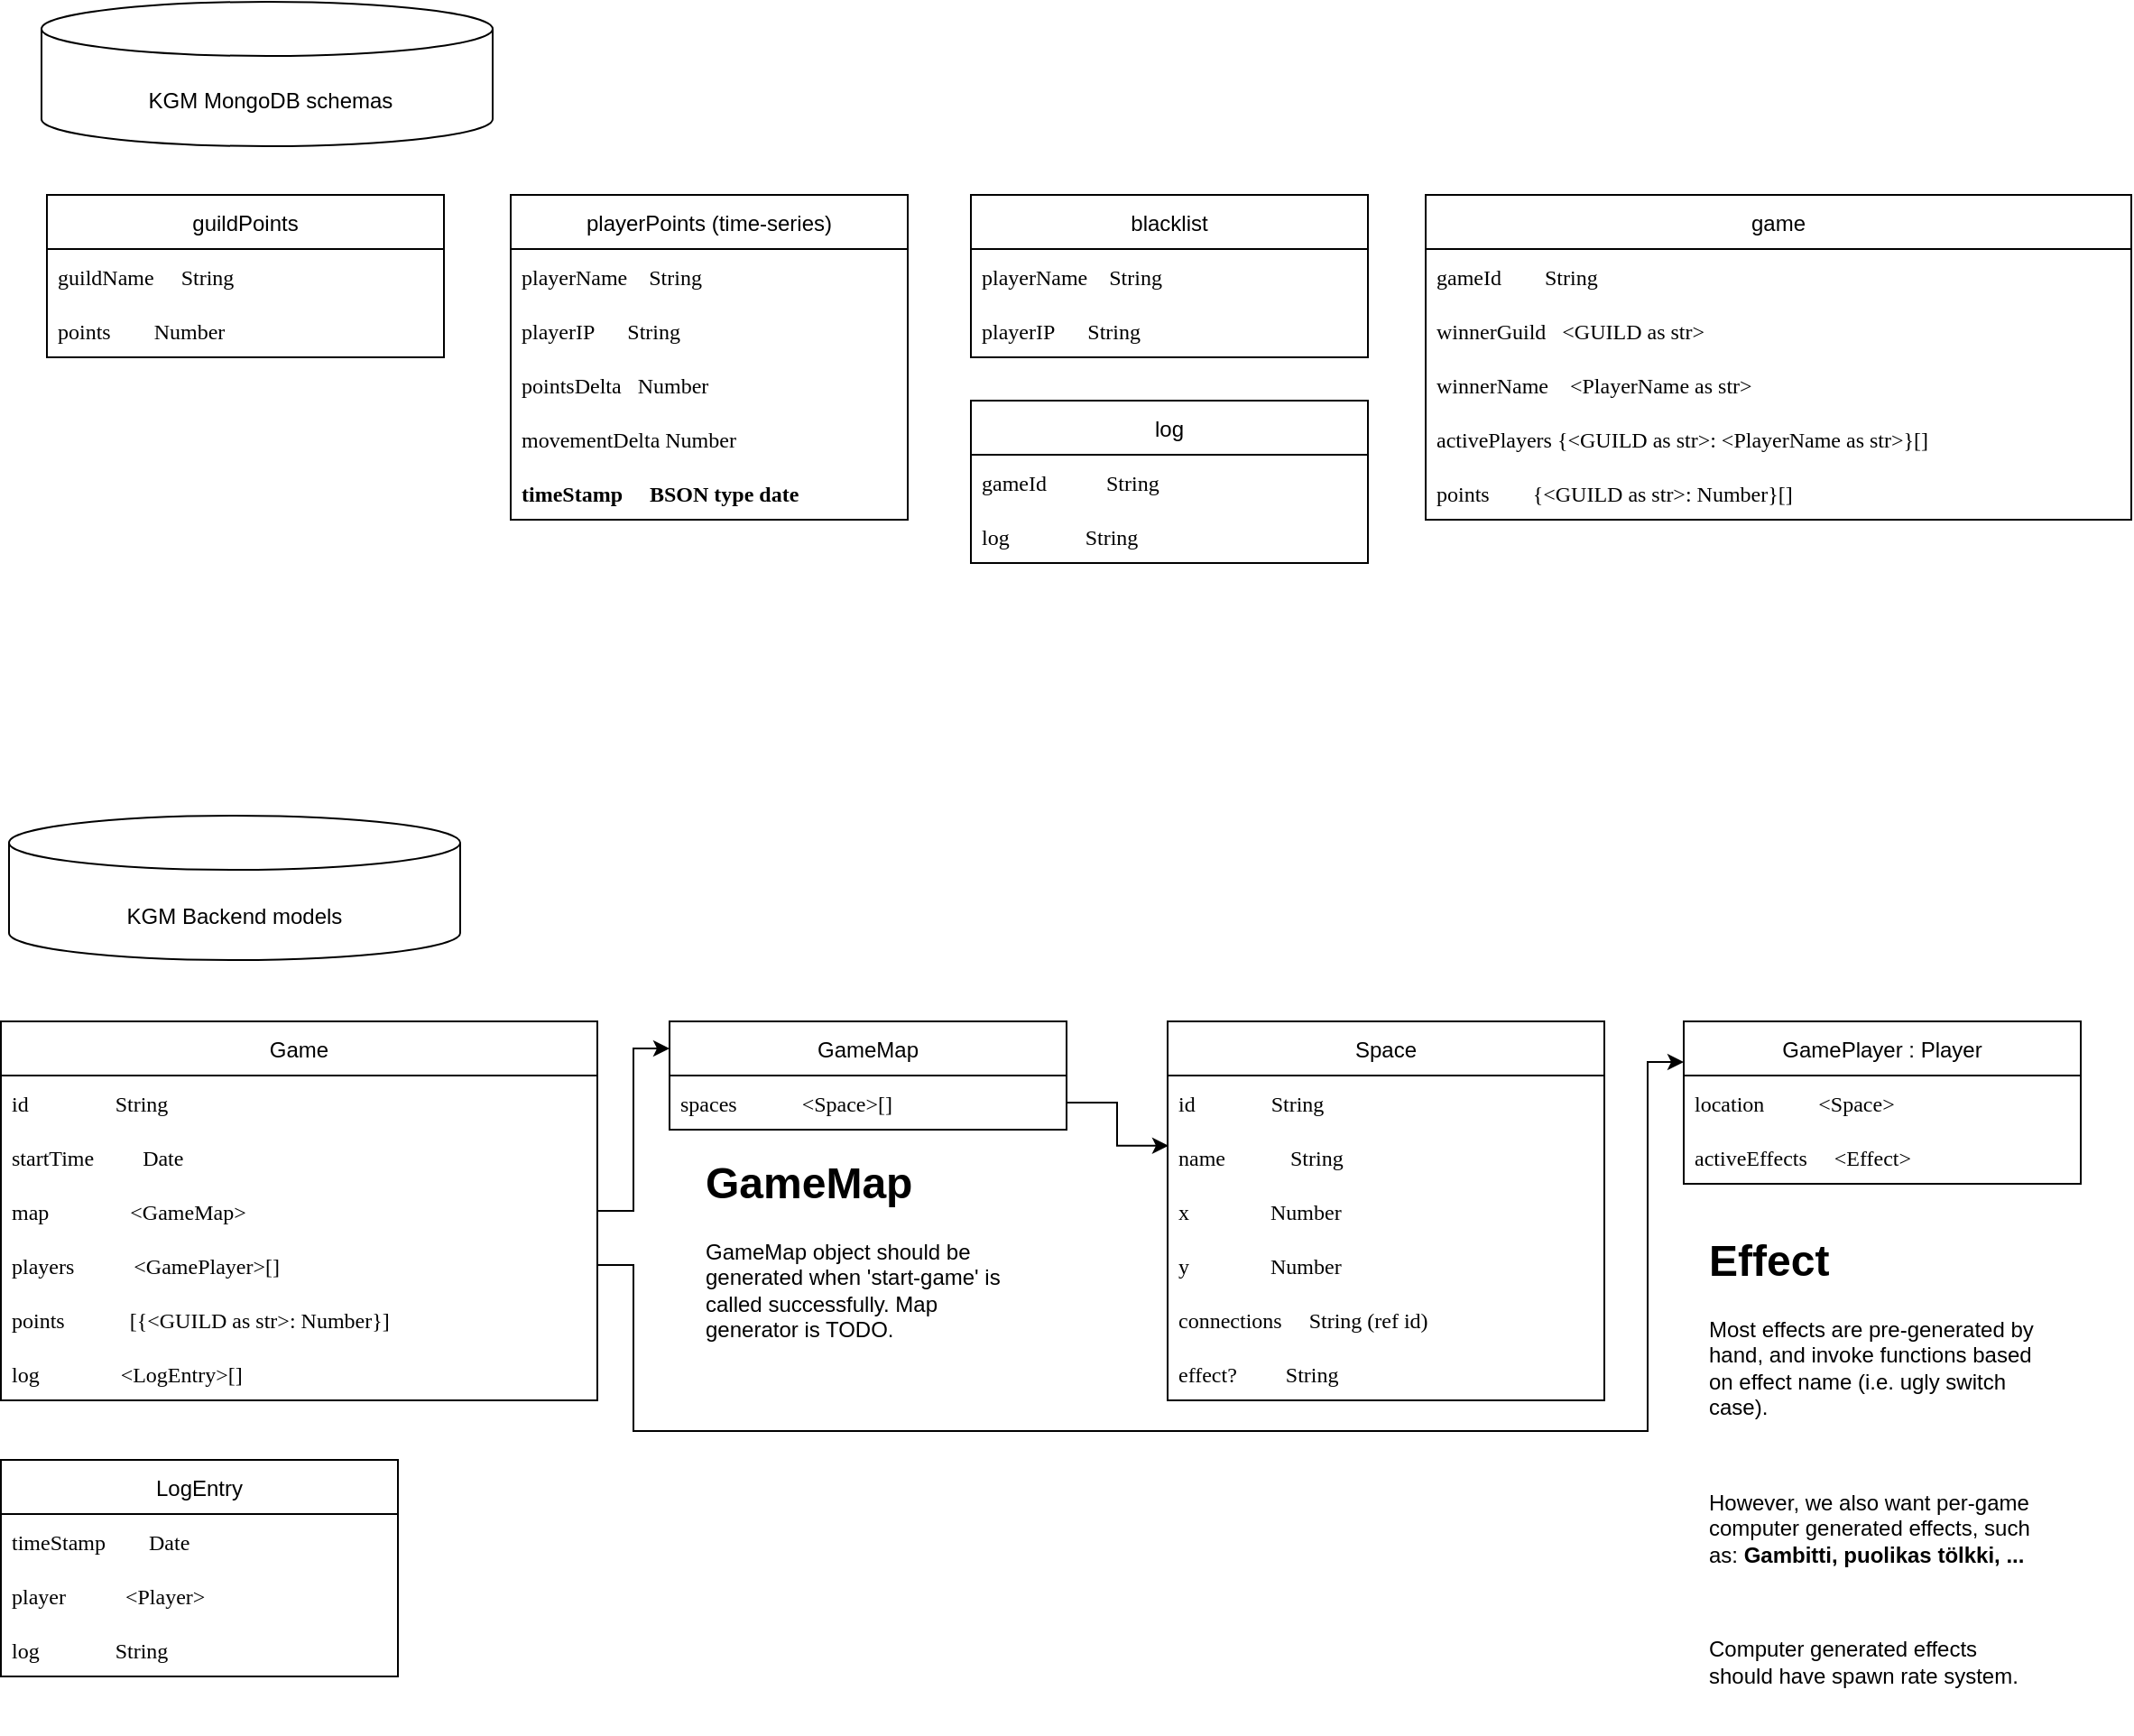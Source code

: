 <mxfile version="20.3.0" type="device"><diagram id="342gxYTIvjJz5KqkERmR" name="Page-1"><mxGraphModel dx="1034" dy="804" grid="0" gridSize="10" guides="1" tooltips="1" connect="1" arrows="1" fold="1" page="1" pageScale="1" pageWidth="10000" pageHeight="10000" math="0" shadow="0"><root><mxCell id="0"/><mxCell id="1" parent="0"/><mxCell id="j3NUtXzGbSLw8lRo2Uux-5" value="guildPoints" style="swimlane;fontStyle=0;childLayout=stackLayout;horizontal=1;startSize=30;horizontalStack=0;resizeParent=1;resizeParentMax=0;resizeLast=0;collapsible=1;marginBottom=0;" parent="1" vertex="1"><mxGeometry x="120" y="160" width="220" height="90" as="geometry"><mxRectangle x="120" y="160" width="94" height="30" as="alternateBounds"/></mxGeometry></mxCell><mxCell id="j3NUtXzGbSLw8lRo2Uux-6" value="guildName     String" style="text;strokeColor=none;fillColor=none;align=left;verticalAlign=middle;spacingLeft=4;spacingRight=4;overflow=hidden;points=[[0,0.5],[1,0.5]];portConstraint=eastwest;rotatable=0;fontStyle=0;fontFamily=Lucida Console;" parent="j3NUtXzGbSLw8lRo2Uux-5" vertex="1"><mxGeometry y="30" width="220" height="30" as="geometry"/></mxCell><mxCell id="j3NUtXzGbSLw8lRo2Uux-7" value="points        Number" style="text;strokeColor=none;fillColor=none;align=left;verticalAlign=middle;spacingLeft=4;spacingRight=4;overflow=hidden;points=[[0,0.5],[1,0.5]];portConstraint=eastwest;rotatable=0;fontFamily=Lucida Console;" parent="j3NUtXzGbSLw8lRo2Uux-5" vertex="1"><mxGeometry y="60" width="220" height="30" as="geometry"/></mxCell><mxCell id="j3NUtXzGbSLw8lRo2Uux-9" value="playerPoints (time-series)" style="swimlane;fontStyle=0;childLayout=stackLayout;horizontal=1;startSize=30;horizontalStack=0;resizeParent=1;resizeParentMax=0;resizeLast=0;collapsible=1;marginBottom=0;" parent="1" vertex="1"><mxGeometry x="377" y="160" width="220" height="180" as="geometry"/></mxCell><mxCell id="j3NUtXzGbSLw8lRo2Uux-11" value="playerName    String" style="text;strokeColor=none;fillColor=none;align=left;verticalAlign=middle;spacingLeft=4;spacingRight=4;overflow=hidden;points=[[0,0.5],[1,0.5]];portConstraint=eastwest;rotatable=0;fontFamily=Lucida Console;" parent="j3NUtXzGbSLw8lRo2Uux-9" vertex="1"><mxGeometry y="30" width="220" height="30" as="geometry"/></mxCell><mxCell id="j3NUtXzGbSLw8lRo2Uux-12" value="playerIP      String" style="text;strokeColor=none;fillColor=none;align=left;verticalAlign=middle;spacingLeft=4;spacingRight=4;overflow=hidden;points=[[0,0.5],[1,0.5]];portConstraint=eastwest;rotatable=0;fontFamily=Lucida Console;" parent="j3NUtXzGbSLw8lRo2Uux-9" vertex="1"><mxGeometry y="60" width="220" height="30" as="geometry"/></mxCell><mxCell id="j3NUtXzGbSLw8lRo2Uux-18" value="pointsDelta   Number" style="text;strokeColor=none;fillColor=none;align=left;verticalAlign=middle;spacingLeft=4;spacingRight=4;overflow=hidden;points=[[0,0.5],[1,0.5]];portConstraint=eastwest;rotatable=0;fontFamily=Lucida Console;" parent="j3NUtXzGbSLw8lRo2Uux-9" vertex="1"><mxGeometry y="90" width="220" height="30" as="geometry"/></mxCell><mxCell id="j3NUtXzGbSLw8lRo2Uux-35" value="movementDelta Number" style="text;strokeColor=none;fillColor=none;align=left;verticalAlign=middle;spacingLeft=4;spacingRight=4;overflow=hidden;points=[[0,0.5],[1,0.5]];portConstraint=eastwest;rotatable=0;fontFamily=Lucida Console;" parent="j3NUtXzGbSLw8lRo2Uux-9" vertex="1"><mxGeometry y="120" width="220" height="30" as="geometry"/></mxCell><mxCell id="j3NUtXzGbSLw8lRo2Uux-19" value="timeStamp     BSON type date" style="text;strokeColor=none;fillColor=none;align=left;verticalAlign=middle;spacingLeft=4;spacingRight=4;overflow=hidden;points=[[0,0.5],[1,0.5]];portConstraint=eastwest;rotatable=0;fontFamily=Lucida Console;fontStyle=1" parent="j3NUtXzGbSLw8lRo2Uux-9" vertex="1"><mxGeometry y="150" width="220" height="30" as="geometry"/></mxCell><mxCell id="j3NUtXzGbSLw8lRo2Uux-20" value="blacklist" style="swimlane;fontStyle=0;childLayout=stackLayout;horizontal=1;startSize=30;horizontalStack=0;resizeParent=1;resizeParentMax=0;resizeLast=0;collapsible=1;marginBottom=0;" parent="1" vertex="1"><mxGeometry x="632" y="160" width="220" height="90" as="geometry"/></mxCell><mxCell id="j3NUtXzGbSLw8lRo2Uux-21" value="playerName    String" style="text;strokeColor=none;fillColor=none;align=left;verticalAlign=middle;spacingLeft=4;spacingRight=4;overflow=hidden;points=[[0,0.5],[1,0.5]];portConstraint=eastwest;rotatable=0;fontFamily=Lucida Console;" parent="j3NUtXzGbSLw8lRo2Uux-20" vertex="1"><mxGeometry y="30" width="220" height="30" as="geometry"/></mxCell><mxCell id="j3NUtXzGbSLw8lRo2Uux-22" value="playerIP      String" style="text;strokeColor=none;fillColor=none;align=left;verticalAlign=middle;spacingLeft=4;spacingRight=4;overflow=hidden;points=[[0,0.5],[1,0.5]];portConstraint=eastwest;rotatable=0;fontFamily=Lucida Console;" parent="j3NUtXzGbSLw8lRo2Uux-20" vertex="1"><mxGeometry y="60" width="220" height="30" as="geometry"/></mxCell><mxCell id="j3NUtXzGbSLw8lRo2Uux-25" value="" style="group" parent="1" vertex="1" connectable="0"><mxGeometry x="117" y="53" width="250" height="80" as="geometry"/></mxCell><mxCell id="j3NUtXzGbSLw8lRo2Uux-3" value="" style="shape=cylinder3;whiteSpace=wrap;html=1;boundedLbl=1;backgroundOutline=1;size=15;" parent="j3NUtXzGbSLw8lRo2Uux-25" vertex="1"><mxGeometry width="250" height="80" as="geometry"/></mxCell><mxCell id="j3NUtXzGbSLw8lRo2Uux-1" value="KGM MongoDB schemas" style="text;html=1;strokeColor=none;fillColor=none;align=center;verticalAlign=middle;whiteSpace=wrap;rounded=0;" parent="j3NUtXzGbSLw8lRo2Uux-25" vertex="1"><mxGeometry x="52" y="40" width="150" height="30" as="geometry"/></mxCell><mxCell id="j3NUtXzGbSLw8lRo2Uux-26" value="game" style="swimlane;fontStyle=0;childLayout=stackLayout;horizontal=1;startSize=30;horizontalStack=0;resizeParent=1;resizeParentMax=0;resizeLast=0;collapsible=1;marginBottom=0;" parent="1" vertex="1"><mxGeometry x="884" y="160" width="391" height="180" as="geometry"/></mxCell><mxCell id="j3NUtXzGbSLw8lRo2Uux-27" value="gameId        String" style="text;strokeColor=none;fillColor=none;align=left;verticalAlign=middle;spacingLeft=4;spacingRight=4;overflow=hidden;points=[[0,0.5],[1,0.5]];portConstraint=eastwest;rotatable=0;fontFamily=Lucida Console;" parent="j3NUtXzGbSLw8lRo2Uux-26" vertex="1"><mxGeometry y="30" width="391" height="30" as="geometry"/></mxCell><mxCell id="j3NUtXzGbSLw8lRo2Uux-33" value="winnerGuild   &lt;GUILD as str&gt;" style="text;strokeColor=none;fillColor=none;align=left;verticalAlign=middle;spacingLeft=4;spacingRight=4;overflow=hidden;points=[[0,0.5],[1,0.5]];portConstraint=eastwest;rotatable=0;fontFamily=Lucida Console;" parent="j3NUtXzGbSLw8lRo2Uux-26" vertex="1"><mxGeometry y="60" width="391" height="30" as="geometry"/></mxCell><mxCell id="j3NUtXzGbSLw8lRo2Uux-34" value="winnerName    &lt;PlayerName as str&gt;" style="text;strokeColor=none;fillColor=none;align=left;verticalAlign=middle;spacingLeft=4;spacingRight=4;overflow=hidden;points=[[0,0.5],[1,0.5]];portConstraint=eastwest;rotatable=0;fontFamily=Lucida Console;" parent="j3NUtXzGbSLw8lRo2Uux-26" vertex="1"><mxGeometry y="90" width="391" height="30" as="geometry"/></mxCell><mxCell id="j3NUtXzGbSLw8lRo2Uux-28" value="activePlayers {&lt;GUILD as str&gt;: &lt;PlayerName as str&gt;}[]" style="text;strokeColor=none;fillColor=none;align=left;verticalAlign=middle;spacingLeft=4;spacingRight=4;overflow=hidden;points=[[0,0.5],[1,0.5]];portConstraint=eastwest;rotatable=0;fontFamily=Lucida Console;" parent="j3NUtXzGbSLw8lRo2Uux-26" vertex="1"><mxGeometry y="120" width="391" height="30" as="geometry"/></mxCell><mxCell id="j3NUtXzGbSLw8lRo2Uux-30" value="points        {&lt;GUILD as str&gt;: Number}[]" style="text;strokeColor=none;fillColor=none;align=left;verticalAlign=middle;spacingLeft=4;spacingRight=4;overflow=hidden;points=[[0,0.5],[1,0.5]];portConstraint=eastwest;rotatable=0;fontFamily=Lucida Console;" parent="j3NUtXzGbSLw8lRo2Uux-26" vertex="1"><mxGeometry y="150" width="391" height="30" as="geometry"/></mxCell><mxCell id="izF6_0mDOZy4FpNVWU95-1" value="Game" style="swimlane;fontStyle=0;childLayout=stackLayout;horizontal=1;startSize=30;horizontalStack=0;resizeParent=1;resizeParentMax=0;resizeLast=0;collapsible=1;marginBottom=0;" parent="1" vertex="1"><mxGeometry x="94.5" y="618" width="330.5" height="210" as="geometry"><mxRectangle x="94.5" y="618" width="94" height="30" as="alternateBounds"/></mxGeometry></mxCell><mxCell id="izF6_0mDOZy4FpNVWU95-4" value="id                String" style="text;strokeColor=none;fillColor=none;align=left;verticalAlign=middle;spacingLeft=4;spacingRight=4;overflow=hidden;points=[[0,0.5],[1,0.5]];portConstraint=eastwest;rotatable=0;fontFamily=Lucida Console;" parent="izF6_0mDOZy4FpNVWU95-1" vertex="1"><mxGeometry y="30" width="330.5" height="30" as="geometry"/></mxCell><mxCell id="izF6_0mDOZy4FpNVWU95-17" value="startTime         Date" style="text;strokeColor=none;fillColor=none;align=left;verticalAlign=middle;spacingLeft=4;spacingRight=4;overflow=hidden;points=[[0,0.5],[1,0.5]];portConstraint=eastwest;rotatable=0;fontFamily=Lucida Console;" parent="izF6_0mDOZy4FpNVWU95-1" vertex="1"><mxGeometry y="60" width="330.5" height="30" as="geometry"/></mxCell><mxCell id="izF6_0mDOZy4FpNVWU95-8" value="map               &lt;GameMap&gt;" style="text;strokeColor=none;fillColor=none;align=left;verticalAlign=middle;spacingLeft=4;spacingRight=4;overflow=hidden;points=[[0,0.5],[1,0.5]];portConstraint=eastwest;rotatable=0;fontFamily=Lucida Console;" parent="izF6_0mDOZy4FpNVWU95-1" vertex="1"><mxGeometry y="90" width="330.5" height="30" as="geometry"/></mxCell><mxCell id="izF6_0mDOZy4FpNVWU95-12" value="players           &lt;GamePlayer&gt;[]" style="text;strokeColor=none;fillColor=none;align=left;verticalAlign=middle;spacingLeft=4;spacingRight=4;overflow=hidden;points=[[0,0.5],[1,0.5]];portConstraint=eastwest;rotatable=0;fontFamily=Lucida Console;" parent="izF6_0mDOZy4FpNVWU95-1" vertex="1"><mxGeometry y="120" width="330.5" height="30" as="geometry"/></mxCell><mxCell id="izF6_0mDOZy4FpNVWU95-21" value="points            [{&lt;GUILD as str&gt;: Number}]" style="text;strokeColor=none;fillColor=none;align=left;verticalAlign=middle;spacingLeft=4;spacingRight=4;overflow=hidden;points=[[0,0.5],[1,0.5]];portConstraint=eastwest;rotatable=0;fontFamily=Lucida Console;" parent="izF6_0mDOZy4FpNVWU95-1" vertex="1"><mxGeometry y="150" width="330.5" height="30" as="geometry"/></mxCell><mxCell id="izF6_0mDOZy4FpNVWU95-23" value="log               &lt;LogEntry&gt;[]" style="text;strokeColor=none;fillColor=none;align=left;verticalAlign=middle;spacingLeft=4;spacingRight=4;overflow=hidden;points=[[0,0.5],[1,0.5]];portConstraint=eastwest;rotatable=0;fontFamily=Lucida Console;" parent="izF6_0mDOZy4FpNVWU95-1" vertex="1"><mxGeometry y="180" width="330.5" height="30" as="geometry"/></mxCell><mxCell id="izF6_0mDOZy4FpNVWU95-7" value="" style="group" parent="1" vertex="1" connectable="0"><mxGeometry x="99" y="504" width="250" height="80" as="geometry"/></mxCell><mxCell id="izF6_0mDOZy4FpNVWU95-5" value="" style="shape=cylinder3;whiteSpace=wrap;html=1;boundedLbl=1;backgroundOutline=1;size=15;" parent="izF6_0mDOZy4FpNVWU95-7" vertex="1"><mxGeometry width="250" height="80" as="geometry"/></mxCell><mxCell id="izF6_0mDOZy4FpNVWU95-6" value="KGM Backend models" style="text;html=1;strokeColor=none;fillColor=none;align=center;verticalAlign=middle;whiteSpace=wrap;rounded=0;" parent="izF6_0mDOZy4FpNVWU95-7" vertex="1"><mxGeometry x="50" y="41" width="150" height="30" as="geometry"/></mxCell><mxCell id="izF6_0mDOZy4FpNVWU95-9" value="GameMap" style="swimlane;fontStyle=0;childLayout=stackLayout;horizontal=1;startSize=30;horizontalStack=0;resizeParent=1;resizeParentMax=0;resizeLast=0;collapsible=1;marginBottom=0;" parent="1" vertex="1"><mxGeometry x="465" y="618" width="220" height="60" as="geometry"><mxRectangle x="120" y="160" width="94" height="30" as="alternateBounds"/></mxGeometry></mxCell><mxCell id="izF6_0mDOZy4FpNVWU95-10" value="spaces            &lt;Space&gt;[]" style="text;strokeColor=none;fillColor=none;align=left;verticalAlign=middle;spacingLeft=4;spacingRight=4;overflow=hidden;points=[[0,0.5],[1,0.5]];portConstraint=eastwest;rotatable=0;fontFamily=Lucida Console;" parent="izF6_0mDOZy4FpNVWU95-9" vertex="1"><mxGeometry y="30" width="220" height="30" as="geometry"/></mxCell><mxCell id="izF6_0mDOZy4FpNVWU95-13" value="GamePlayer : Player" style="swimlane;fontStyle=0;childLayout=stackLayout;horizontal=1;startSize=30;horizontalStack=0;resizeParent=1;resizeParentMax=0;resizeLast=0;collapsible=1;marginBottom=0;" parent="1" vertex="1"><mxGeometry x="1027" y="618" width="220" height="90" as="geometry"><mxRectangle x="120" y="160" width="94" height="30" as="alternateBounds"/></mxGeometry></mxCell><mxCell id="izF6_0mDOZy4FpNVWU95-14" value="location          &lt;Space&gt;" style="text;strokeColor=none;fillColor=none;align=left;verticalAlign=middle;spacingLeft=4;spacingRight=4;overflow=hidden;points=[[0,0.5],[1,0.5]];portConstraint=eastwest;rotatable=0;fontFamily=Lucida Console;" parent="izF6_0mDOZy4FpNVWU95-13" vertex="1"><mxGeometry y="30" width="220" height="30" as="geometry"/></mxCell><mxCell id="izF6_0mDOZy4FpNVWU95-19" value="activeEffects     &lt;Effect&gt;" style="text;strokeColor=none;fillColor=none;align=left;verticalAlign=middle;spacingLeft=4;spacingRight=4;overflow=hidden;points=[[0,0.5],[1,0.5]];portConstraint=eastwest;rotatable=0;fontFamily=Lucida Console;" parent="izF6_0mDOZy4FpNVWU95-13" vertex="1"><mxGeometry y="60" width="220" height="30" as="geometry"/></mxCell><mxCell id="izF6_0mDOZy4FpNVWU95-16" value="&lt;h1&gt;GameMap&lt;/h1&gt;&lt;p&gt;GameMap object should be generated when 'start-game' is called successfully. Map generator is TODO.&lt;/p&gt;" style="text;html=1;strokeColor=none;fillColor=none;spacing=5;spacingTop=-20;whiteSpace=wrap;overflow=hidden;rounded=0;" parent="1" vertex="1"><mxGeometry x="480" y="688" width="190" height="120" as="geometry"/></mxCell><mxCell id="izF6_0mDOZy4FpNVWU95-25" style="edgeStyle=orthogonalEdgeStyle;rounded=0;orthogonalLoop=1;jettySize=auto;html=1;entryX=0;entryY=0.25;entryDx=0;entryDy=0;" parent="1" source="izF6_0mDOZy4FpNVWU95-8" target="izF6_0mDOZy4FpNVWU95-9" edge="1"><mxGeometry relative="1" as="geometry"/></mxCell><mxCell id="izF6_0mDOZy4FpNVWU95-27" value="Space" style="swimlane;fontStyle=0;childLayout=stackLayout;horizontal=1;startSize=30;horizontalStack=0;resizeParent=1;resizeParentMax=0;resizeLast=0;collapsible=1;marginBottom=0;" parent="1" vertex="1"><mxGeometry x="741" y="618" width="242" height="210" as="geometry"><mxRectangle x="120" y="160" width="94" height="30" as="alternateBounds"/></mxGeometry></mxCell><mxCell id="izF6_0mDOZy4FpNVWU95-33" value="id              String" style="text;strokeColor=none;fillColor=none;align=left;verticalAlign=middle;spacingLeft=4;spacingRight=4;overflow=hidden;points=[[0,0.5],[1,0.5]];portConstraint=eastwest;rotatable=0;fontFamily=Lucida Console;" parent="izF6_0mDOZy4FpNVWU95-27" vertex="1"><mxGeometry y="30" width="242" height="30" as="geometry"/></mxCell><mxCell id="izF6_0mDOZy4FpNVWU95-28" value="name            String" style="text;strokeColor=none;fillColor=none;align=left;verticalAlign=middle;spacingLeft=4;spacingRight=4;overflow=hidden;points=[[0,0.5],[1,0.5]];portConstraint=eastwest;rotatable=0;fontFamily=Lucida Console;" parent="izF6_0mDOZy4FpNVWU95-27" vertex="1"><mxGeometry y="60" width="242" height="30" as="geometry"/></mxCell><mxCell id="izF6_0mDOZy4FpNVWU95-32" value="x               Number" style="text;strokeColor=none;fillColor=none;align=left;verticalAlign=middle;spacingLeft=4;spacingRight=4;overflow=hidden;points=[[0,0.5],[1,0.5]];portConstraint=eastwest;rotatable=0;fontFamily=Lucida Console;" parent="izF6_0mDOZy4FpNVWU95-27" vertex="1"><mxGeometry y="90" width="242" height="30" as="geometry"/></mxCell><mxCell id="izF6_0mDOZy4FpNVWU95-35" value="y               Number" style="text;strokeColor=none;fillColor=none;align=left;verticalAlign=middle;spacingLeft=4;spacingRight=4;overflow=hidden;points=[[0,0.5],[1,0.5]];portConstraint=eastwest;rotatable=0;fontFamily=Lucida Console;" parent="izF6_0mDOZy4FpNVWU95-27" vertex="1"><mxGeometry y="120" width="242" height="30" as="geometry"/></mxCell><mxCell id="izF6_0mDOZy4FpNVWU95-34" value="connections     String (ref id)" style="text;strokeColor=none;fillColor=none;align=left;verticalAlign=middle;spacingLeft=4;spacingRight=4;overflow=hidden;points=[[0,0.5],[1,0.5]];portConstraint=eastwest;rotatable=0;fontFamily=Lucida Console;" parent="izF6_0mDOZy4FpNVWU95-27" vertex="1"><mxGeometry y="150" width="242" height="30" as="geometry"/></mxCell><mxCell id="izF6_0mDOZy4FpNVWU95-43" value="effect?         String" style="text;strokeColor=none;fillColor=none;align=left;verticalAlign=middle;spacingLeft=4;spacingRight=4;overflow=hidden;points=[[0,0.5],[1,0.5]];portConstraint=eastwest;rotatable=0;fontFamily=Lucida Console;" parent="izF6_0mDOZy4FpNVWU95-27" vertex="1"><mxGeometry y="180" width="242" height="30" as="geometry"/></mxCell><mxCell id="izF6_0mDOZy4FpNVWU95-30" style="edgeStyle=orthogonalEdgeStyle;rounded=0;orthogonalLoop=1;jettySize=auto;html=1;entryX=0.002;entryY=0.328;entryDx=0;entryDy=0;entryPerimeter=0;" parent="1" source="izF6_0mDOZy4FpNVWU95-10" target="izF6_0mDOZy4FpNVWU95-27" edge="1"><mxGeometry relative="1" as="geometry"/></mxCell><mxCell id="izF6_0mDOZy4FpNVWU95-45" value="&lt;h1&gt;Effect&lt;/h1&gt;&lt;p&gt;Most effects are pre-generated by hand, and invoke functions based on effect name (i.e. ugly switch case).&amp;nbsp;&lt;/p&gt;&lt;p&gt;&lt;br&gt;&lt;/p&gt;&lt;p&gt;However, we also want per-game computer generated effects, such as: &lt;b&gt;Gambitti,&amp;nbsp;puolikas tölkki, ...&lt;/b&gt;&lt;/p&gt;&lt;p&gt;&lt;br&gt;&lt;/p&gt;&lt;p&gt;Computer generated effects should have spawn rate system.&lt;/p&gt;" style="text;html=1;strokeColor=none;fillColor=none;spacing=5;spacingTop=-20;whiteSpace=wrap;overflow=hidden;rounded=0;" parent="1" vertex="1"><mxGeometry x="1036" y="731" width="190" height="282" as="geometry"/></mxCell><mxCell id="izF6_0mDOZy4FpNVWU95-46" style="edgeStyle=orthogonalEdgeStyle;rounded=0;orthogonalLoop=1;jettySize=auto;html=1;entryX=0;entryY=0.25;entryDx=0;entryDy=0;" parent="1" source="izF6_0mDOZy4FpNVWU95-12" target="izF6_0mDOZy4FpNVWU95-13" edge="1"><mxGeometry relative="1" as="geometry"><Array as="points"><mxPoint x="445" y="753"/><mxPoint x="445" y="845"/><mxPoint x="1007" y="845"/><mxPoint x="1007" y="640"/></Array></mxGeometry></mxCell><mxCell id="izF6_0mDOZy4FpNVWU95-47" value="LogEntry" style="swimlane;fontStyle=0;childLayout=stackLayout;horizontal=1;startSize=30;horizontalStack=0;resizeParent=1;resizeParentMax=0;resizeLast=0;collapsible=1;marginBottom=0;" parent="1" vertex="1"><mxGeometry x="94.5" y="861" width="220" height="120" as="geometry"><mxRectangle x="120" y="160" width="94" height="30" as="alternateBounds"/></mxGeometry></mxCell><mxCell id="izF6_0mDOZy4FpNVWU95-48" value="timeStamp        Date" style="text;strokeColor=none;fillColor=none;align=left;verticalAlign=middle;spacingLeft=4;spacingRight=4;overflow=hidden;points=[[0,0.5],[1,0.5]];portConstraint=eastwest;rotatable=0;fontFamily=Lucida Console;" parent="izF6_0mDOZy4FpNVWU95-47" vertex="1"><mxGeometry y="30" width="220" height="30" as="geometry"/></mxCell><mxCell id="izF6_0mDOZy4FpNVWU95-49" value="player           &lt;Player&gt;" style="text;strokeColor=none;fillColor=none;align=left;verticalAlign=middle;spacingLeft=4;spacingRight=4;overflow=hidden;points=[[0,0.5],[1,0.5]];portConstraint=eastwest;rotatable=0;fontFamily=Lucida Console;" parent="izF6_0mDOZy4FpNVWU95-47" vertex="1"><mxGeometry y="60" width="220" height="30" as="geometry"/></mxCell><mxCell id="izF6_0mDOZy4FpNVWU95-50" value="log              String" style="text;strokeColor=none;fillColor=none;align=left;verticalAlign=middle;spacingLeft=4;spacingRight=4;overflow=hidden;points=[[0,0.5],[1,0.5]];portConstraint=eastwest;rotatable=0;fontFamily=Lucida Console;" parent="izF6_0mDOZy4FpNVWU95-47" vertex="1"><mxGeometry y="90" width="220" height="30" as="geometry"/></mxCell><mxCell id="izF6_0mDOZy4FpNVWU95-52" value="log" style="swimlane;fontStyle=0;childLayout=stackLayout;horizontal=1;startSize=30;horizontalStack=0;resizeParent=1;resizeParentMax=0;resizeLast=0;collapsible=1;marginBottom=0;" parent="1" vertex="1"><mxGeometry x="632" y="274" width="220" height="90" as="geometry"><mxRectangle x="120" y="160" width="94" height="30" as="alternateBounds"/></mxGeometry></mxCell><mxCell id="izF6_0mDOZy4FpNVWU95-56" value="gameId           String" style="text;strokeColor=none;fillColor=none;align=left;verticalAlign=middle;spacingLeft=4;spacingRight=4;overflow=hidden;points=[[0,0.5],[1,0.5]];portConstraint=eastwest;rotatable=0;fontFamily=Lucida Console;" parent="izF6_0mDOZy4FpNVWU95-52" vertex="1"><mxGeometry y="30" width="220" height="30" as="geometry"/></mxCell><mxCell id="izF6_0mDOZy4FpNVWU95-55" value="log              String" style="text;strokeColor=none;fillColor=none;align=left;verticalAlign=middle;spacingLeft=4;spacingRight=4;overflow=hidden;points=[[0,0.5],[1,0.5]];portConstraint=eastwest;rotatable=0;fontFamily=Lucida Console;" parent="izF6_0mDOZy4FpNVWU95-52" vertex="1"><mxGeometry y="60" width="220" height="30" as="geometry"/></mxCell></root></mxGraphModel></diagram></mxfile>